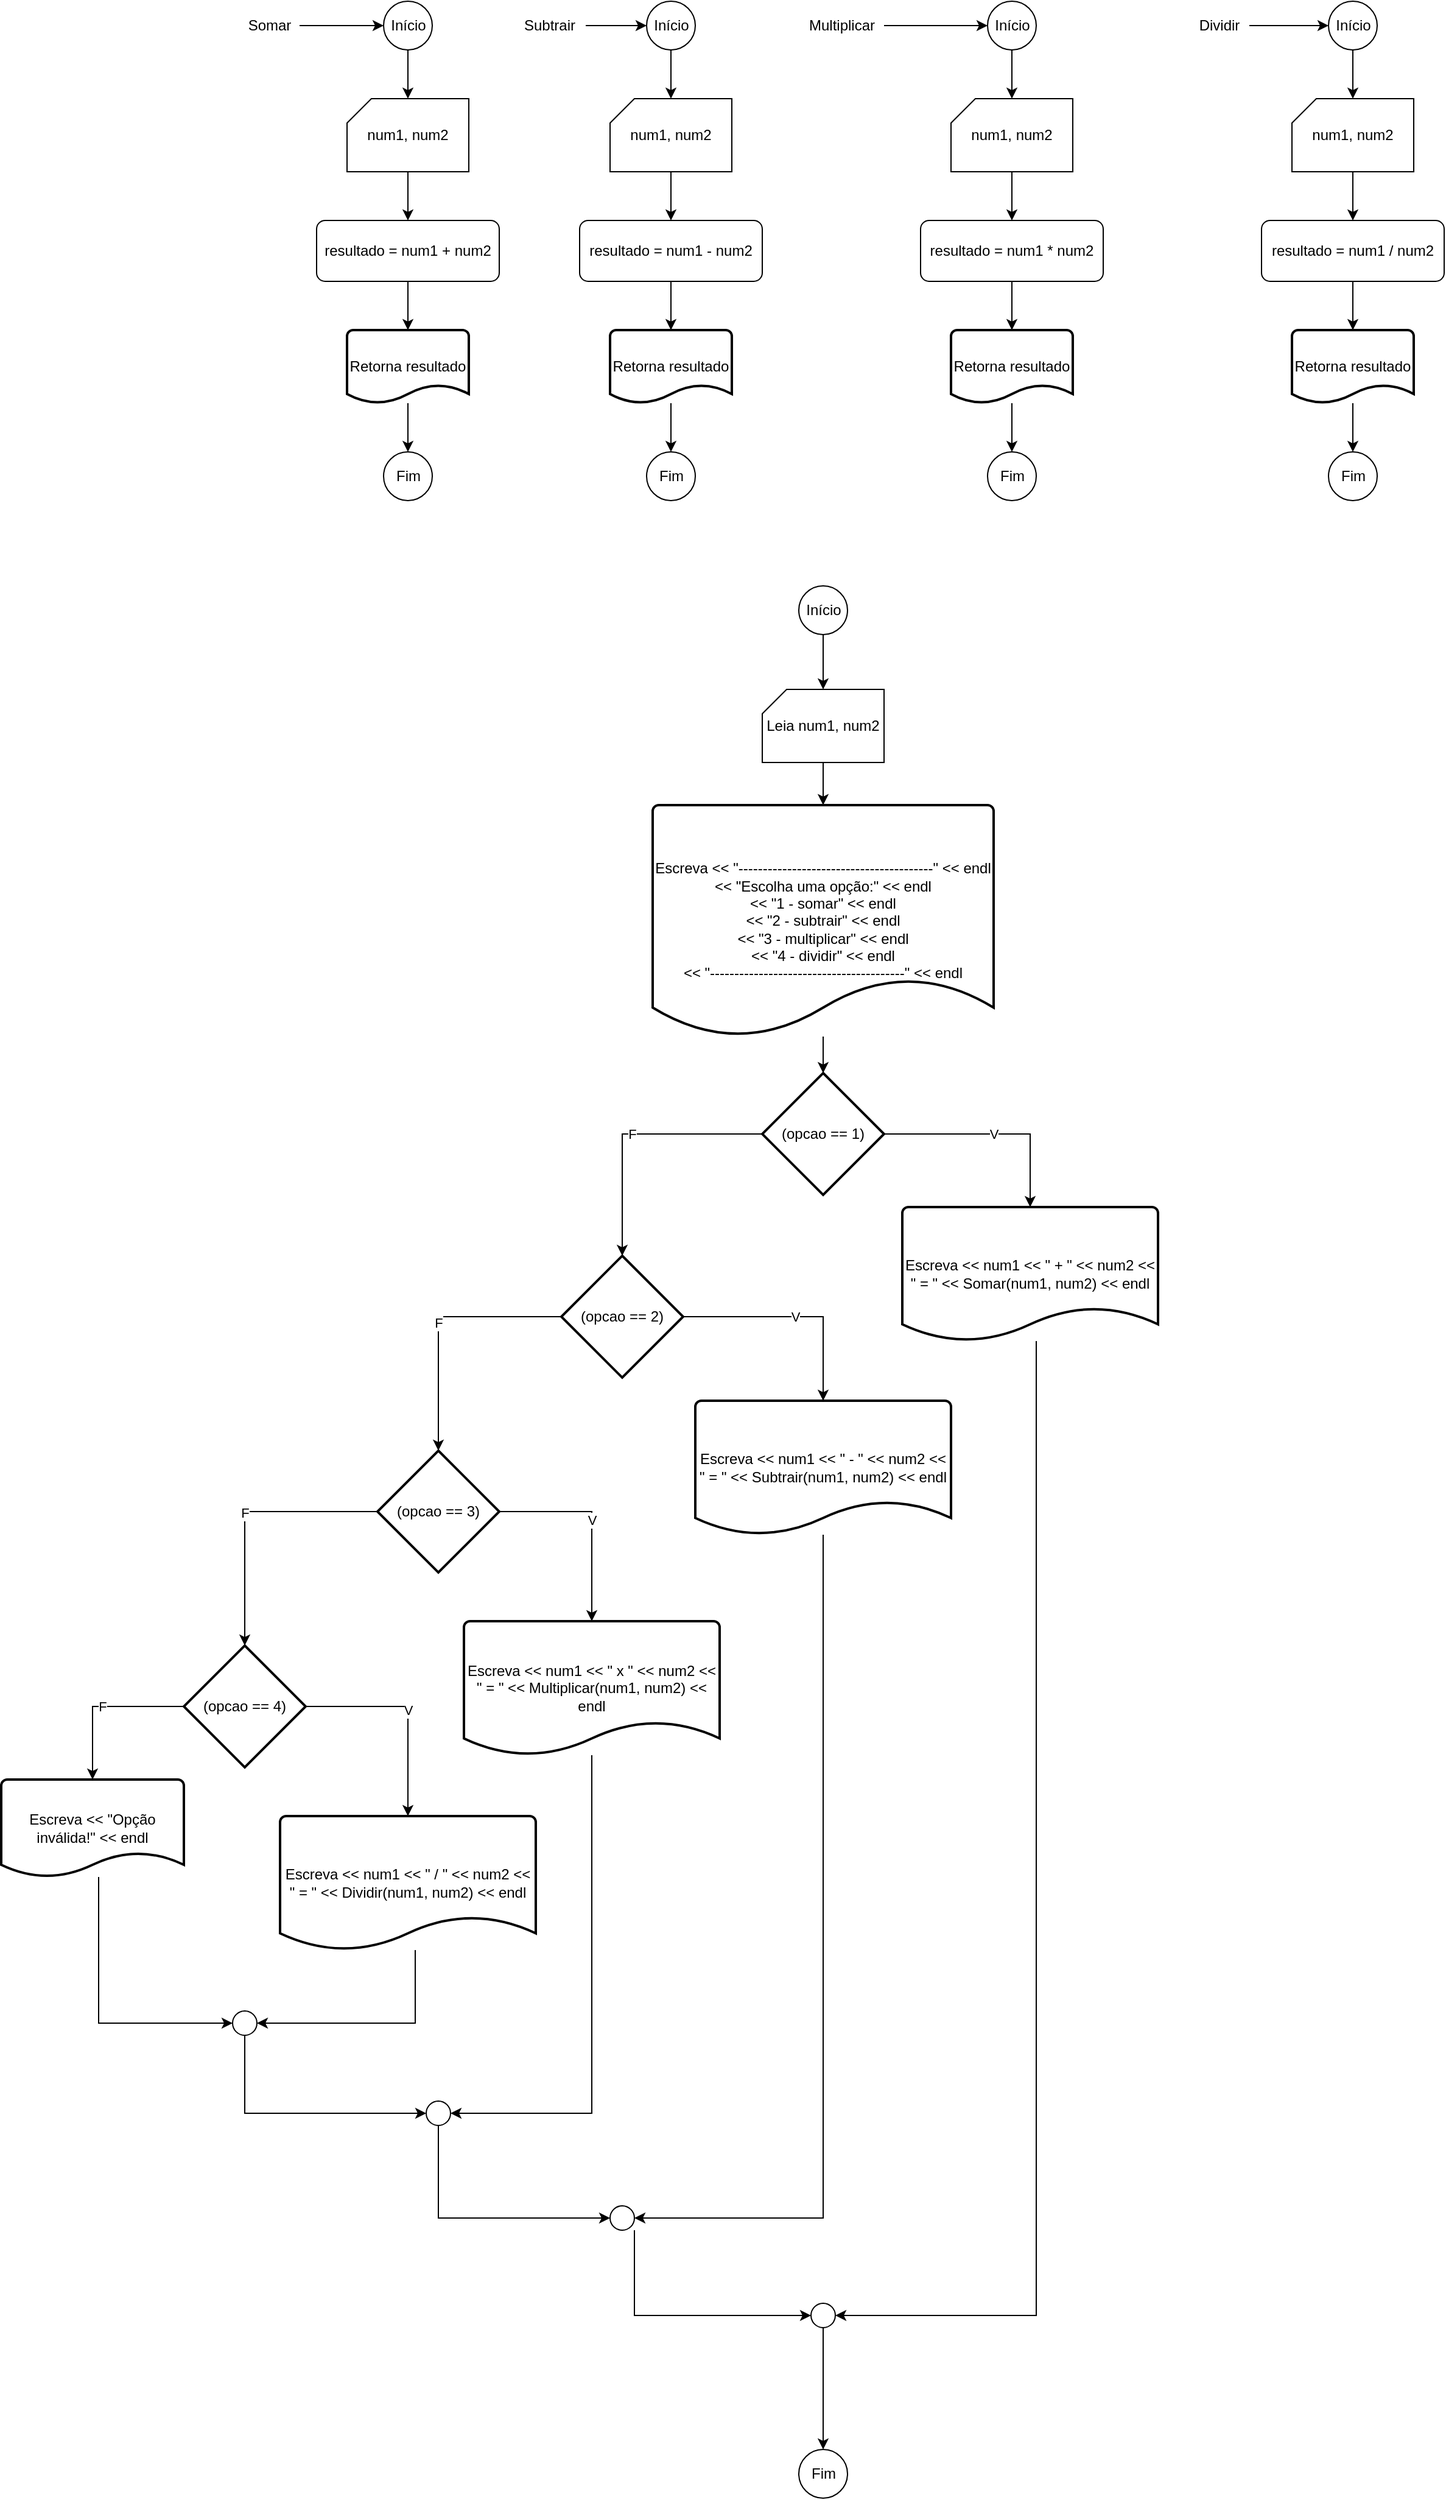 <mxfile version="18.1.3" type="device"><diagram id="3C-Icer82yCQPH9uL13Y" name="Página-1"><mxGraphModel dx="1917" dy="1438" grid="1" gridSize="10" guides="1" tooltips="1" connect="1" arrows="1" fold="1" page="1" pageScale="1" pageWidth="827" pageHeight="1169" math="0" shadow="0"><root><mxCell id="0"/><mxCell id="1" parent="0"/><mxCell id="DVisehjkEovmHkuLRYoK-22" value="" style="edgeStyle=orthogonalEdgeStyle;rounded=0;orthogonalLoop=1;jettySize=auto;html=1;" edge="1" parent="1" source="DVisehjkEovmHkuLRYoK-1" target="DVisehjkEovmHkuLRYoK-15"><mxGeometry relative="1" as="geometry"/></mxCell><mxCell id="DVisehjkEovmHkuLRYoK-1" value="Início" style="verticalLabelPosition=middle;verticalAlign=middle;html=1;shape=mxgraph.flowchart.on-page_reference;labelPosition=center;align=center;" vertex="1" parent="1"><mxGeometry x="394" y="20" width="40" height="40" as="geometry"/></mxCell><mxCell id="DVisehjkEovmHkuLRYoK-5" value="" style="edgeStyle=orthogonalEdgeStyle;rounded=0;orthogonalLoop=1;jettySize=auto;html=1;" edge="1" parent="1" source="DVisehjkEovmHkuLRYoK-4" target="DVisehjkEovmHkuLRYoK-1"><mxGeometry relative="1" as="geometry"/></mxCell><mxCell id="DVisehjkEovmHkuLRYoK-4" value="Somar" style="text;html=1;align=center;verticalAlign=middle;resizable=0;points=[];autosize=1;strokeColor=none;fillColor=none;" vertex="1" parent="1"><mxGeometry x="275" y="30" width="50" height="20" as="geometry"/></mxCell><mxCell id="DVisehjkEovmHkuLRYoK-21" value="" style="edgeStyle=orthogonalEdgeStyle;rounded=0;orthogonalLoop=1;jettySize=auto;html=1;" edge="1" parent="1" source="DVisehjkEovmHkuLRYoK-6" target="DVisehjkEovmHkuLRYoK-16"><mxGeometry relative="1" as="geometry"/></mxCell><mxCell id="DVisehjkEovmHkuLRYoK-6" value="Início" style="verticalLabelPosition=middle;verticalAlign=middle;html=1;shape=mxgraph.flowchart.on-page_reference;labelPosition=center;align=center;" vertex="1" parent="1"><mxGeometry x="610" y="20" width="40" height="40" as="geometry"/></mxCell><mxCell id="DVisehjkEovmHkuLRYoK-8" value="" style="edgeStyle=orthogonalEdgeStyle;rounded=0;orthogonalLoop=1;jettySize=auto;html=1;" edge="1" parent="1" source="DVisehjkEovmHkuLRYoK-7" target="DVisehjkEovmHkuLRYoK-6"><mxGeometry relative="1" as="geometry"/></mxCell><mxCell id="DVisehjkEovmHkuLRYoK-7" value="Subtrair" style="text;html=1;align=center;verticalAlign=middle;resizable=0;points=[];autosize=1;strokeColor=none;fillColor=none;" vertex="1" parent="1"><mxGeometry x="500" y="30" width="60" height="20" as="geometry"/></mxCell><mxCell id="DVisehjkEovmHkuLRYoK-11" value="" style="edgeStyle=orthogonalEdgeStyle;rounded=0;orthogonalLoop=1;jettySize=auto;html=1;" edge="1" parent="1" source="DVisehjkEovmHkuLRYoK-9" target="DVisehjkEovmHkuLRYoK-10"><mxGeometry relative="1" as="geometry"/></mxCell><mxCell id="DVisehjkEovmHkuLRYoK-9" value="Multiplicar" style="text;html=1;align=center;verticalAlign=middle;resizable=0;points=[];autosize=1;strokeColor=none;fillColor=none;" vertex="1" parent="1"><mxGeometry x="735" y="30" width="70" height="20" as="geometry"/></mxCell><mxCell id="DVisehjkEovmHkuLRYoK-20" value="" style="edgeStyle=orthogonalEdgeStyle;rounded=0;orthogonalLoop=1;jettySize=auto;html=1;" edge="1" parent="1" source="DVisehjkEovmHkuLRYoK-10" target="DVisehjkEovmHkuLRYoK-17"><mxGeometry relative="1" as="geometry"/></mxCell><mxCell id="DVisehjkEovmHkuLRYoK-10" value="Início" style="verticalLabelPosition=middle;verticalAlign=middle;html=1;shape=mxgraph.flowchart.on-page_reference;labelPosition=center;align=center;" vertex="1" parent="1"><mxGeometry x="890" y="20" width="40" height="40" as="geometry"/></mxCell><mxCell id="DVisehjkEovmHkuLRYoK-14" value="" style="edgeStyle=orthogonalEdgeStyle;rounded=0;orthogonalLoop=1;jettySize=auto;html=1;" edge="1" parent="1" source="DVisehjkEovmHkuLRYoK-12" target="DVisehjkEovmHkuLRYoK-13"><mxGeometry relative="1" as="geometry"/></mxCell><mxCell id="DVisehjkEovmHkuLRYoK-12" value="Dividir" style="text;html=1;align=center;verticalAlign=middle;resizable=0;points=[];autosize=1;strokeColor=none;fillColor=none;" vertex="1" parent="1"><mxGeometry x="1055" y="30" width="50" height="20" as="geometry"/></mxCell><mxCell id="DVisehjkEovmHkuLRYoK-19" value="" style="edgeStyle=orthogonalEdgeStyle;rounded=0;orthogonalLoop=1;jettySize=auto;html=1;" edge="1" parent="1" source="DVisehjkEovmHkuLRYoK-13" target="DVisehjkEovmHkuLRYoK-18"><mxGeometry relative="1" as="geometry"/></mxCell><mxCell id="DVisehjkEovmHkuLRYoK-13" value="Início" style="verticalLabelPosition=middle;verticalAlign=middle;html=1;shape=mxgraph.flowchart.on-page_reference;labelPosition=center;align=center;" vertex="1" parent="1"><mxGeometry x="1170" y="20" width="40" height="40" as="geometry"/></mxCell><mxCell id="DVisehjkEovmHkuLRYoK-24" value="" style="edgeStyle=orthogonalEdgeStyle;rounded=0;orthogonalLoop=1;jettySize=auto;html=1;" edge="1" parent="1" source="DVisehjkEovmHkuLRYoK-15" target="DVisehjkEovmHkuLRYoK-23"><mxGeometry relative="1" as="geometry"/></mxCell><mxCell id="DVisehjkEovmHkuLRYoK-15" value="num1, num2" style="verticalLabelPosition=middle;verticalAlign=middle;html=1;shape=card;whiteSpace=wrap;size=20;arcSize=12;labelPosition=center;align=center;" vertex="1" parent="1"><mxGeometry x="364" y="100" width="100" height="60" as="geometry"/></mxCell><mxCell id="DVisehjkEovmHkuLRYoK-30" value="" style="edgeStyle=orthogonalEdgeStyle;rounded=0;orthogonalLoop=1;jettySize=auto;html=1;" edge="1" parent="1" source="DVisehjkEovmHkuLRYoK-16" target="DVisehjkEovmHkuLRYoK-25"><mxGeometry relative="1" as="geometry"/></mxCell><mxCell id="DVisehjkEovmHkuLRYoK-16" value="num1, num2" style="verticalLabelPosition=middle;verticalAlign=middle;html=1;shape=card;whiteSpace=wrap;size=20;arcSize=12;labelPosition=center;align=center;" vertex="1" parent="1"><mxGeometry x="580" y="100" width="100" height="60" as="geometry"/></mxCell><mxCell id="DVisehjkEovmHkuLRYoK-29" value="" style="edgeStyle=orthogonalEdgeStyle;rounded=0;orthogonalLoop=1;jettySize=auto;html=1;" edge="1" parent="1" source="DVisehjkEovmHkuLRYoK-17" target="DVisehjkEovmHkuLRYoK-26"><mxGeometry relative="1" as="geometry"/></mxCell><mxCell id="DVisehjkEovmHkuLRYoK-17" value="num1, num2" style="verticalLabelPosition=middle;verticalAlign=middle;html=1;shape=card;whiteSpace=wrap;size=20;arcSize=12;labelPosition=center;align=center;" vertex="1" parent="1"><mxGeometry x="860" y="100" width="100" height="60" as="geometry"/></mxCell><mxCell id="DVisehjkEovmHkuLRYoK-28" value="" style="edgeStyle=orthogonalEdgeStyle;rounded=0;orthogonalLoop=1;jettySize=auto;html=1;" edge="1" parent="1" source="DVisehjkEovmHkuLRYoK-18" target="DVisehjkEovmHkuLRYoK-27"><mxGeometry relative="1" as="geometry"/></mxCell><mxCell id="DVisehjkEovmHkuLRYoK-18" value="num1, num2" style="verticalLabelPosition=middle;verticalAlign=middle;html=1;shape=card;whiteSpace=wrap;size=20;arcSize=12;labelPosition=center;align=center;" vertex="1" parent="1"><mxGeometry x="1140" y="100" width="100" height="60" as="geometry"/></mxCell><mxCell id="DVisehjkEovmHkuLRYoK-38" value="" style="edgeStyle=orthogonalEdgeStyle;rounded=0;orthogonalLoop=1;jettySize=auto;html=1;" edge="1" parent="1" source="DVisehjkEovmHkuLRYoK-23" target="DVisehjkEovmHkuLRYoK-31"><mxGeometry relative="1" as="geometry"/></mxCell><mxCell id="DVisehjkEovmHkuLRYoK-23" value="resultado = num1 + num2" style="rounded=1;whiteSpace=wrap;html=1;absoluteArcSize=1;arcSize=14;strokeWidth=1;" vertex="1" parent="1"><mxGeometry x="339" y="200" width="150" height="50" as="geometry"/></mxCell><mxCell id="DVisehjkEovmHkuLRYoK-37" value="" style="edgeStyle=orthogonalEdgeStyle;rounded=0;orthogonalLoop=1;jettySize=auto;html=1;" edge="1" parent="1" source="DVisehjkEovmHkuLRYoK-25" target="DVisehjkEovmHkuLRYoK-32"><mxGeometry relative="1" as="geometry"/></mxCell><mxCell id="DVisehjkEovmHkuLRYoK-25" value="resultado = num1 - num2" style="rounded=1;whiteSpace=wrap;html=1;absoluteArcSize=1;arcSize=14;strokeWidth=1;" vertex="1" parent="1"><mxGeometry x="555" y="200" width="150" height="50" as="geometry"/></mxCell><mxCell id="DVisehjkEovmHkuLRYoK-36" value="" style="edgeStyle=orthogonalEdgeStyle;rounded=0;orthogonalLoop=1;jettySize=auto;html=1;" edge="1" parent="1" source="DVisehjkEovmHkuLRYoK-26" target="DVisehjkEovmHkuLRYoK-33"><mxGeometry relative="1" as="geometry"/></mxCell><mxCell id="DVisehjkEovmHkuLRYoK-26" value="resultado = num1 * num2" style="rounded=1;whiteSpace=wrap;html=1;absoluteArcSize=1;arcSize=14;strokeWidth=1;" vertex="1" parent="1"><mxGeometry x="835" y="200" width="150" height="50" as="geometry"/></mxCell><mxCell id="DVisehjkEovmHkuLRYoK-35" value="" style="edgeStyle=orthogonalEdgeStyle;rounded=0;orthogonalLoop=1;jettySize=auto;html=1;" edge="1" parent="1" source="DVisehjkEovmHkuLRYoK-27" target="DVisehjkEovmHkuLRYoK-34"><mxGeometry relative="1" as="geometry"/></mxCell><mxCell id="DVisehjkEovmHkuLRYoK-27" value="resultado = num1 / num2" style="rounded=1;whiteSpace=wrap;html=1;absoluteArcSize=1;arcSize=14;strokeWidth=1;" vertex="1" parent="1"><mxGeometry x="1115" y="200" width="150" height="50" as="geometry"/></mxCell><mxCell id="DVisehjkEovmHkuLRYoK-46" value="" style="edgeStyle=orthogonalEdgeStyle;rounded=0;orthogonalLoop=1;jettySize=auto;html=1;" edge="1" parent="1" source="DVisehjkEovmHkuLRYoK-31" target="DVisehjkEovmHkuLRYoK-39"><mxGeometry relative="1" as="geometry"/></mxCell><mxCell id="DVisehjkEovmHkuLRYoK-31" value="Retorna resultado" style="strokeWidth=2;html=1;shape=mxgraph.flowchart.document2;whiteSpace=wrap;size=0.25;" vertex="1" parent="1"><mxGeometry x="364" y="290" width="100" height="60" as="geometry"/></mxCell><mxCell id="DVisehjkEovmHkuLRYoK-45" value="" style="edgeStyle=orthogonalEdgeStyle;rounded=0;orthogonalLoop=1;jettySize=auto;html=1;" edge="1" parent="1" source="DVisehjkEovmHkuLRYoK-32" target="DVisehjkEovmHkuLRYoK-40"><mxGeometry relative="1" as="geometry"/></mxCell><mxCell id="DVisehjkEovmHkuLRYoK-32" value="Retorna resultado" style="strokeWidth=2;html=1;shape=mxgraph.flowchart.document2;whiteSpace=wrap;size=0.25;" vertex="1" parent="1"><mxGeometry x="580" y="290" width="100" height="60" as="geometry"/></mxCell><mxCell id="DVisehjkEovmHkuLRYoK-44" value="" style="edgeStyle=orthogonalEdgeStyle;rounded=0;orthogonalLoop=1;jettySize=auto;html=1;" edge="1" parent="1" source="DVisehjkEovmHkuLRYoK-33" target="DVisehjkEovmHkuLRYoK-41"><mxGeometry relative="1" as="geometry"/></mxCell><mxCell id="DVisehjkEovmHkuLRYoK-33" value="Retorna resultado" style="strokeWidth=2;html=1;shape=mxgraph.flowchart.document2;whiteSpace=wrap;size=0.25;" vertex="1" parent="1"><mxGeometry x="860" y="290" width="100" height="60" as="geometry"/></mxCell><mxCell id="DVisehjkEovmHkuLRYoK-43" value="" style="edgeStyle=orthogonalEdgeStyle;rounded=0;orthogonalLoop=1;jettySize=auto;html=1;" edge="1" parent="1" source="DVisehjkEovmHkuLRYoK-34" target="DVisehjkEovmHkuLRYoK-42"><mxGeometry relative="1" as="geometry"/></mxCell><mxCell id="DVisehjkEovmHkuLRYoK-34" value="Retorna resultado" style="strokeWidth=2;html=1;shape=mxgraph.flowchart.document2;whiteSpace=wrap;size=0.25;" vertex="1" parent="1"><mxGeometry x="1140" y="290" width="100" height="60" as="geometry"/></mxCell><mxCell id="DVisehjkEovmHkuLRYoK-39" value="Fim" style="verticalLabelPosition=middle;verticalAlign=middle;html=1;shape=mxgraph.flowchart.on-page_reference;labelPosition=center;align=center;" vertex="1" parent="1"><mxGeometry x="394" y="390" width="40" height="40" as="geometry"/></mxCell><mxCell id="DVisehjkEovmHkuLRYoK-40" value="Fim" style="verticalLabelPosition=middle;verticalAlign=middle;html=1;shape=mxgraph.flowchart.on-page_reference;labelPosition=center;align=center;" vertex="1" parent="1"><mxGeometry x="610" y="390" width="40" height="40" as="geometry"/></mxCell><mxCell id="DVisehjkEovmHkuLRYoK-41" value="Fim" style="verticalLabelPosition=middle;verticalAlign=middle;html=1;shape=mxgraph.flowchart.on-page_reference;labelPosition=center;align=center;" vertex="1" parent="1"><mxGeometry x="890" y="390" width="40" height="40" as="geometry"/></mxCell><mxCell id="DVisehjkEovmHkuLRYoK-42" value="Fim" style="verticalLabelPosition=middle;verticalAlign=middle;html=1;shape=mxgraph.flowchart.on-page_reference;labelPosition=center;align=center;" vertex="1" parent="1"><mxGeometry x="1170" y="390" width="40" height="40" as="geometry"/></mxCell><mxCell id="DVisehjkEovmHkuLRYoK-49" value="" style="edgeStyle=orthogonalEdgeStyle;rounded=0;orthogonalLoop=1;jettySize=auto;html=1;" edge="1" parent="1" source="DVisehjkEovmHkuLRYoK-47" target="DVisehjkEovmHkuLRYoK-48"><mxGeometry relative="1" as="geometry"/></mxCell><mxCell id="DVisehjkEovmHkuLRYoK-47" value="Início" style="verticalLabelPosition=middle;verticalAlign=middle;html=1;shape=mxgraph.flowchart.on-page_reference;labelPosition=center;align=center;" vertex="1" parent="1"><mxGeometry x="735" y="500" width="40" height="40" as="geometry"/></mxCell><mxCell id="DVisehjkEovmHkuLRYoK-51" value="" style="edgeStyle=orthogonalEdgeStyle;rounded=0;orthogonalLoop=1;jettySize=auto;html=1;" edge="1" parent="1" source="DVisehjkEovmHkuLRYoK-48" target="DVisehjkEovmHkuLRYoK-50"><mxGeometry relative="1" as="geometry"/></mxCell><mxCell id="DVisehjkEovmHkuLRYoK-48" value="Leia num1, num2" style="verticalLabelPosition=middle;verticalAlign=middle;html=1;shape=card;whiteSpace=wrap;size=20;arcSize=12;labelPosition=center;align=center;" vertex="1" parent="1"><mxGeometry x="705" y="585" width="100" height="60" as="geometry"/></mxCell><mxCell id="DVisehjkEovmHkuLRYoK-53" value="" style="edgeStyle=orthogonalEdgeStyle;rounded=0;orthogonalLoop=1;jettySize=auto;html=1;" edge="1" parent="1" source="DVisehjkEovmHkuLRYoK-50" target="DVisehjkEovmHkuLRYoK-52"><mxGeometry relative="1" as="geometry"/></mxCell><mxCell id="DVisehjkEovmHkuLRYoK-50" value="Escreva &amp;lt;&amp;lt; &quot;----------------------------------------&quot; &amp;lt;&amp;lt; endl&lt;br&gt;&amp;lt;&amp;lt; &quot;Escolha uma opção:&quot; &amp;lt;&amp;lt; endl&lt;br&gt;&amp;lt;&amp;lt; &quot;1 - somar&quot; &amp;lt;&amp;lt; endl&lt;br&gt;&amp;lt;&amp;lt; &quot;2 - subtrair&quot; &amp;lt;&amp;lt; endl&lt;br&gt;&amp;lt;&amp;lt; &quot;3 - multiplicar&quot; &amp;lt;&amp;lt; endl&lt;br&gt;&amp;lt;&amp;lt; &quot;4 - dividir&quot; &amp;lt;&amp;lt; endl&lt;br&gt;&amp;lt;&amp;lt; &quot;----------------------------------------&quot; &amp;lt;&amp;lt; endl" style="strokeWidth=2;html=1;shape=mxgraph.flowchart.document2;whiteSpace=wrap;size=0.25;" vertex="1" parent="1"><mxGeometry x="615" y="680" width="280" height="190" as="geometry"/></mxCell><mxCell id="DVisehjkEovmHkuLRYoK-55" value="V" style="edgeStyle=orthogonalEdgeStyle;rounded=0;orthogonalLoop=1;jettySize=auto;html=1;entryX=0.5;entryY=0;entryDx=0;entryDy=0;entryPerimeter=0;" edge="1" parent="1" source="DVisehjkEovmHkuLRYoK-52" target="DVisehjkEovmHkuLRYoK-54"><mxGeometry relative="1" as="geometry"/></mxCell><mxCell id="DVisehjkEovmHkuLRYoK-59" value="F" style="edgeStyle=orthogonalEdgeStyle;rounded=0;orthogonalLoop=1;jettySize=auto;html=1;entryX=0.5;entryY=0;entryDx=0;entryDy=0;entryPerimeter=0;" edge="1" parent="1" source="DVisehjkEovmHkuLRYoK-52" target="DVisehjkEovmHkuLRYoK-56"><mxGeometry relative="1" as="geometry"/></mxCell><mxCell id="DVisehjkEovmHkuLRYoK-52" value="(opcao == 1)" style="strokeWidth=2;html=1;shape=mxgraph.flowchart.decision;whiteSpace=wrap;" vertex="1" parent="1"><mxGeometry x="705" y="900" width="100" height="100" as="geometry"/></mxCell><mxCell id="DVisehjkEovmHkuLRYoK-81" style="edgeStyle=orthogonalEdgeStyle;rounded=0;orthogonalLoop=1;jettySize=auto;html=1;entryX=1;entryY=0.5;entryDx=0;entryDy=0;entryPerimeter=0;" edge="1" parent="1" source="DVisehjkEovmHkuLRYoK-54" target="DVisehjkEovmHkuLRYoK-79"><mxGeometry relative="1" as="geometry"><Array as="points"><mxPoint x="930" y="1920"/></Array></mxGeometry></mxCell><mxCell id="DVisehjkEovmHkuLRYoK-54" value="Escreva &amp;lt;&amp;lt; num1 &amp;lt;&amp;lt; &quot; + &quot; &amp;lt;&amp;lt; num2 &amp;lt;&amp;lt; &quot; = &quot; &amp;lt;&amp;lt; Somar(num1, num2) &amp;lt;&amp;lt; endl" style="strokeWidth=2;html=1;shape=mxgraph.flowchart.document2;whiteSpace=wrap;size=0.25;" vertex="1" parent="1"><mxGeometry x="820" y="1010" width="210" height="110" as="geometry"/></mxCell><mxCell id="DVisehjkEovmHkuLRYoK-58" value="V" style="edgeStyle=orthogonalEdgeStyle;rounded=0;orthogonalLoop=1;jettySize=auto;html=1;" edge="1" parent="1" source="DVisehjkEovmHkuLRYoK-56" target="DVisehjkEovmHkuLRYoK-57"><mxGeometry relative="1" as="geometry"/></mxCell><mxCell id="DVisehjkEovmHkuLRYoK-61" value="F" style="edgeStyle=orthogonalEdgeStyle;rounded=0;orthogonalLoop=1;jettySize=auto;html=1;entryX=0.5;entryY=0;entryDx=0;entryDy=0;entryPerimeter=0;" edge="1" parent="1" source="DVisehjkEovmHkuLRYoK-56" target="DVisehjkEovmHkuLRYoK-60"><mxGeometry relative="1" as="geometry"/></mxCell><mxCell id="DVisehjkEovmHkuLRYoK-56" value="(opcao == 2)" style="strokeWidth=2;html=1;shape=mxgraph.flowchart.decision;whiteSpace=wrap;" vertex="1" parent="1"><mxGeometry x="540" y="1050" width="100" height="100" as="geometry"/></mxCell><mxCell id="DVisehjkEovmHkuLRYoK-78" style="edgeStyle=orthogonalEdgeStyle;rounded=0;orthogonalLoop=1;jettySize=auto;html=1;entryX=1;entryY=0.5;entryDx=0;entryDy=0;entryPerimeter=0;" edge="1" parent="1" source="DVisehjkEovmHkuLRYoK-57" target="DVisehjkEovmHkuLRYoK-76"><mxGeometry relative="1" as="geometry"><Array as="points"><mxPoint x="755" y="1840"/></Array></mxGeometry></mxCell><mxCell id="DVisehjkEovmHkuLRYoK-57" value="Escreva &amp;lt;&amp;lt; num1 &amp;lt;&amp;lt; &quot; - &quot; &amp;lt;&amp;lt; num2 &amp;lt;&amp;lt; &quot; = &quot; &amp;lt;&amp;lt; Subtrair(num1, num2) &amp;lt;&amp;lt; endl" style="strokeWidth=2;html=1;shape=mxgraph.flowchart.document2;whiteSpace=wrap;size=0.25;" vertex="1" parent="1"><mxGeometry x="650" y="1169" width="210" height="110" as="geometry"/></mxCell><mxCell id="DVisehjkEovmHkuLRYoK-63" value="V" style="edgeStyle=orthogonalEdgeStyle;rounded=0;orthogonalLoop=1;jettySize=auto;html=1;" edge="1" parent="1" source="DVisehjkEovmHkuLRYoK-60" target="DVisehjkEovmHkuLRYoK-62"><mxGeometry relative="1" as="geometry"><Array as="points"><mxPoint x="565" y="1260"/></Array></mxGeometry></mxCell><mxCell id="DVisehjkEovmHkuLRYoK-65" value="F" style="edgeStyle=orthogonalEdgeStyle;rounded=0;orthogonalLoop=1;jettySize=auto;html=1;entryX=0.5;entryY=0;entryDx=0;entryDy=0;entryPerimeter=0;" edge="1" parent="1" source="DVisehjkEovmHkuLRYoK-60" target="DVisehjkEovmHkuLRYoK-64"><mxGeometry relative="1" as="geometry"/></mxCell><mxCell id="DVisehjkEovmHkuLRYoK-60" value="(opcao == 3)" style="strokeWidth=2;html=1;shape=mxgraph.flowchart.decision;whiteSpace=wrap;" vertex="1" parent="1"><mxGeometry x="389" y="1210" width="100" height="100" as="geometry"/></mxCell><mxCell id="DVisehjkEovmHkuLRYoK-75" style="edgeStyle=orthogonalEdgeStyle;rounded=0;orthogonalLoop=1;jettySize=auto;html=1;entryX=1;entryY=0.5;entryDx=0;entryDy=0;entryPerimeter=0;" edge="1" parent="1" source="DVisehjkEovmHkuLRYoK-62" target="DVisehjkEovmHkuLRYoK-73"><mxGeometry relative="1" as="geometry"><Array as="points"><mxPoint x="565" y="1754"/></Array></mxGeometry></mxCell><mxCell id="DVisehjkEovmHkuLRYoK-62" value="Escreva &amp;lt;&amp;lt; num1 &amp;lt;&amp;lt; &quot; x &quot; &amp;lt;&amp;lt; num2 &amp;lt;&amp;lt; &quot; = &quot; &amp;lt;&amp;lt; Multiplicar(num1, num2) &amp;lt;&amp;lt; endl" style="strokeWidth=2;html=1;shape=mxgraph.flowchart.document2;whiteSpace=wrap;size=0.25;" vertex="1" parent="1"><mxGeometry x="460" y="1350" width="210" height="110" as="geometry"/></mxCell><mxCell id="DVisehjkEovmHkuLRYoK-67" value="V" style="edgeStyle=orthogonalEdgeStyle;rounded=0;orthogonalLoop=1;jettySize=auto;html=1;" edge="1" parent="1" source="DVisehjkEovmHkuLRYoK-64" target="DVisehjkEovmHkuLRYoK-66"><mxGeometry relative="1" as="geometry"><Array as="points"><mxPoint x="414" y="1420"/></Array></mxGeometry></mxCell><mxCell id="DVisehjkEovmHkuLRYoK-69" value="F" style="edgeStyle=orthogonalEdgeStyle;rounded=0;orthogonalLoop=1;jettySize=auto;html=1;" edge="1" parent="1" source="DVisehjkEovmHkuLRYoK-64" target="DVisehjkEovmHkuLRYoK-68"><mxGeometry relative="1" as="geometry"><Array as="points"><mxPoint x="155" y="1420"/></Array></mxGeometry></mxCell><mxCell id="DVisehjkEovmHkuLRYoK-64" value="(opcao == 4)" style="strokeWidth=2;html=1;shape=mxgraph.flowchart.decision;whiteSpace=wrap;" vertex="1" parent="1"><mxGeometry x="230" y="1370" width="100" height="100" as="geometry"/></mxCell><mxCell id="DVisehjkEovmHkuLRYoK-71" style="edgeStyle=orthogonalEdgeStyle;rounded=0;orthogonalLoop=1;jettySize=auto;html=1;entryX=1;entryY=0.5;entryDx=0;entryDy=0;entryPerimeter=0;" edge="1" parent="1" source="DVisehjkEovmHkuLRYoK-66" target="DVisehjkEovmHkuLRYoK-70"><mxGeometry relative="1" as="geometry"><Array as="points"><mxPoint x="420" y="1680"/></Array></mxGeometry></mxCell><mxCell id="DVisehjkEovmHkuLRYoK-66" value="Escreva &amp;lt;&amp;lt; num1 &amp;lt;&amp;lt; &quot; / &quot; &amp;lt;&amp;lt; num2 &amp;lt;&amp;lt; &quot; = &quot; &amp;lt;&amp;lt; Dividir(num1, num2) &amp;lt;&amp;lt; endl" style="strokeWidth=2;html=1;shape=mxgraph.flowchart.document2;whiteSpace=wrap;size=0.25;" vertex="1" parent="1"><mxGeometry x="309" y="1510" width="210" height="110" as="geometry"/></mxCell><mxCell id="DVisehjkEovmHkuLRYoK-72" style="edgeStyle=orthogonalEdgeStyle;rounded=0;orthogonalLoop=1;jettySize=auto;html=1;entryX=0;entryY=0.5;entryDx=0;entryDy=0;entryPerimeter=0;" edge="1" parent="1" source="DVisehjkEovmHkuLRYoK-68" target="DVisehjkEovmHkuLRYoK-70"><mxGeometry relative="1" as="geometry"><Array as="points"><mxPoint x="160" y="1680"/></Array></mxGeometry></mxCell><mxCell id="DVisehjkEovmHkuLRYoK-68" value="Escreva &amp;lt;&amp;lt; &quot;Opção inválida!&quot; &amp;lt;&amp;lt; endl" style="strokeWidth=2;html=1;shape=mxgraph.flowchart.document2;whiteSpace=wrap;size=0.25;" vertex="1" parent="1"><mxGeometry x="80" y="1480" width="150" height="80" as="geometry"/></mxCell><mxCell id="DVisehjkEovmHkuLRYoK-74" style="edgeStyle=orthogonalEdgeStyle;rounded=0;orthogonalLoop=1;jettySize=auto;html=1;entryX=0;entryY=0.5;entryDx=0;entryDy=0;entryPerimeter=0;" edge="1" parent="1" source="DVisehjkEovmHkuLRYoK-70" target="DVisehjkEovmHkuLRYoK-73"><mxGeometry relative="1" as="geometry"><Array as="points"><mxPoint x="280" y="1754"/></Array></mxGeometry></mxCell><mxCell id="DVisehjkEovmHkuLRYoK-70" value="" style="verticalLabelPosition=bottom;verticalAlign=top;html=1;shape=mxgraph.flowchart.on-page_reference;" vertex="1" parent="1"><mxGeometry x="270" y="1670" width="20" height="20" as="geometry"/></mxCell><mxCell id="DVisehjkEovmHkuLRYoK-77" style="edgeStyle=orthogonalEdgeStyle;rounded=0;orthogonalLoop=1;jettySize=auto;html=1;entryX=0;entryY=0.5;entryDx=0;entryDy=0;entryPerimeter=0;" edge="1" parent="1" source="DVisehjkEovmHkuLRYoK-73" target="DVisehjkEovmHkuLRYoK-76"><mxGeometry relative="1" as="geometry"><Array as="points"><mxPoint x="439" y="1840"/></Array></mxGeometry></mxCell><mxCell id="DVisehjkEovmHkuLRYoK-73" value="" style="verticalLabelPosition=bottom;verticalAlign=top;html=1;shape=mxgraph.flowchart.on-page_reference;" vertex="1" parent="1"><mxGeometry x="429" y="1744" width="20" height="20" as="geometry"/></mxCell><mxCell id="DVisehjkEovmHkuLRYoK-80" style="edgeStyle=orthogonalEdgeStyle;rounded=0;orthogonalLoop=1;jettySize=auto;html=1;entryX=0;entryY=0.5;entryDx=0;entryDy=0;entryPerimeter=0;" edge="1" parent="1" source="DVisehjkEovmHkuLRYoK-76" target="DVisehjkEovmHkuLRYoK-79"><mxGeometry relative="1" as="geometry"><Array as="points"><mxPoint x="600" y="1920"/></Array></mxGeometry></mxCell><mxCell id="DVisehjkEovmHkuLRYoK-76" value="" style="verticalLabelPosition=bottom;verticalAlign=top;html=1;shape=mxgraph.flowchart.on-page_reference;" vertex="1" parent="1"><mxGeometry x="580" y="1830" width="20" height="20" as="geometry"/></mxCell><mxCell id="DVisehjkEovmHkuLRYoK-83" value="" style="edgeStyle=orthogonalEdgeStyle;rounded=0;orthogonalLoop=1;jettySize=auto;html=1;" edge="1" parent="1" source="DVisehjkEovmHkuLRYoK-79" target="DVisehjkEovmHkuLRYoK-82"><mxGeometry relative="1" as="geometry"/></mxCell><mxCell id="DVisehjkEovmHkuLRYoK-79" value="" style="verticalLabelPosition=bottom;verticalAlign=top;html=1;shape=mxgraph.flowchart.on-page_reference;" vertex="1" parent="1"><mxGeometry x="745" y="1910" width="20" height="20" as="geometry"/></mxCell><mxCell id="DVisehjkEovmHkuLRYoK-82" value="Fim" style="verticalLabelPosition=middle;verticalAlign=middle;html=1;shape=mxgraph.flowchart.on-page_reference;labelPosition=center;align=center;" vertex="1" parent="1"><mxGeometry x="735" y="2030" width="40" height="40" as="geometry"/></mxCell></root></mxGraphModel></diagram></mxfile>